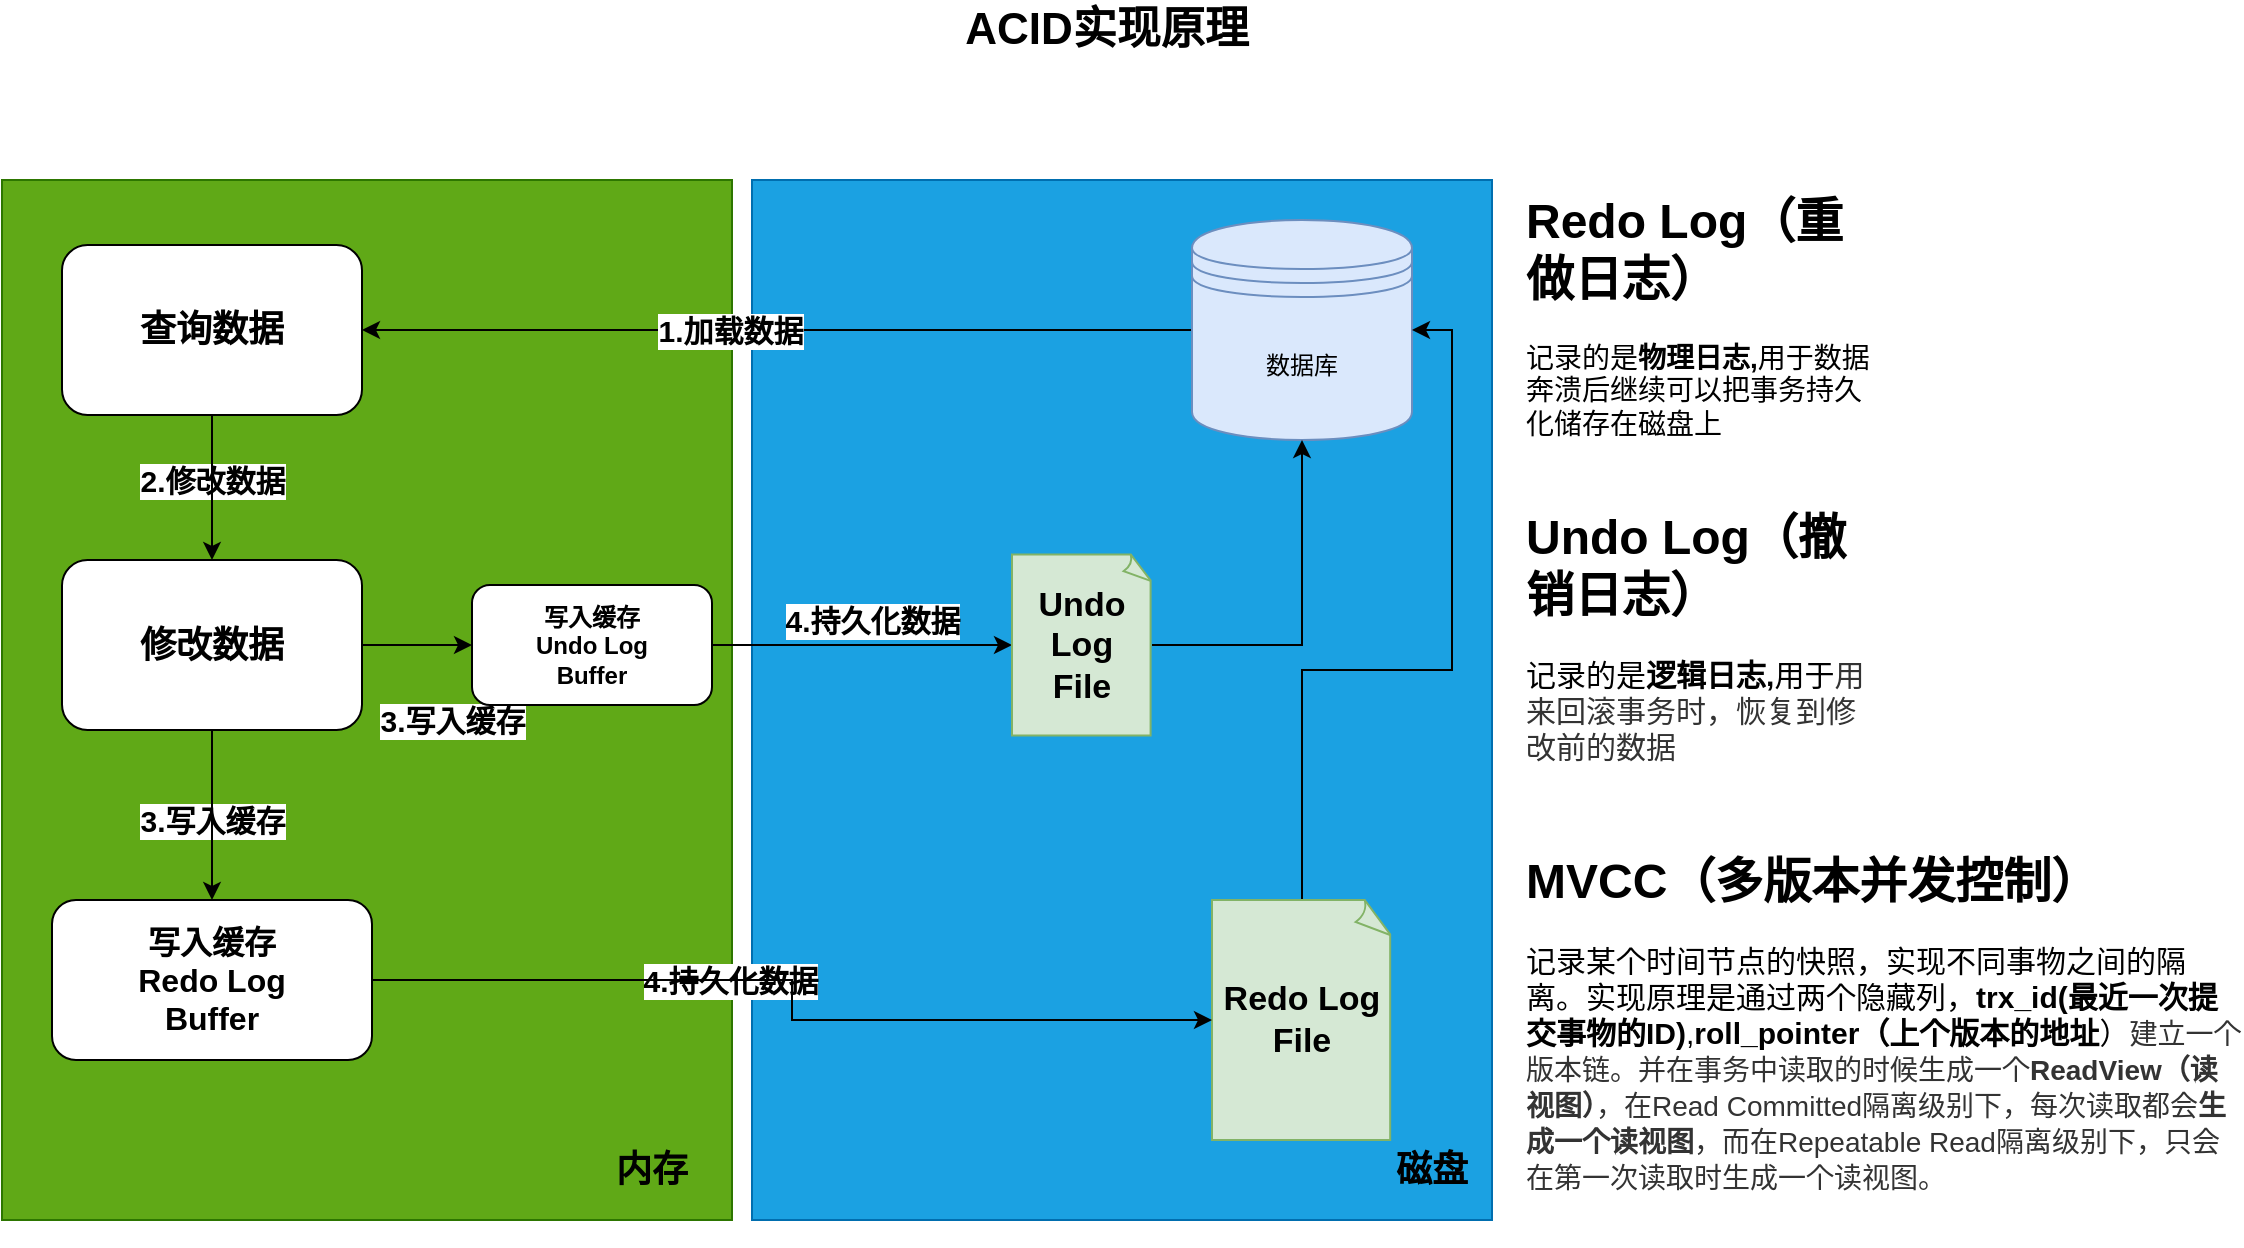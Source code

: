 <mxfile version="24.1.0" type="github">
  <diagram name="第 1 页" id="WCewRWauk1nVYLZJlhGb">
    <mxGraphModel dx="1562" dy="810" grid="1" gridSize="10" guides="1" tooltips="1" connect="1" arrows="1" fold="1" page="1" pageScale="1" pageWidth="1169" pageHeight="827" math="0" shadow="0">
      <root>
        <mxCell id="0" />
        <mxCell id="1" parent="0" />
        <mxCell id="nfzqInSNyX3scxHbq8X1-1" value="" style="rounded=0;whiteSpace=wrap;html=1;movable=1;resizable=1;rotatable=1;deletable=1;editable=1;locked=0;connectable=1;fillColor=#1ba1e2;fontColor=#ffffff;strokeColor=#006EAF;" vertex="1" parent="1">
          <mxGeometry x="415" y="110" width="370" height="520" as="geometry" />
        </mxCell>
        <mxCell id="nfzqInSNyX3scxHbq8X1-3" value="&lt;b&gt;&lt;font style=&quot;font-size: 22px;&quot;&gt;ACID实现原理&lt;/font&gt;&lt;/b&gt;" style="text;html=1;align=center;verticalAlign=middle;whiteSpace=wrap;rounded=0;" vertex="1" parent="1">
          <mxGeometry x="450" y="20" width="285" height="30" as="geometry" />
        </mxCell>
        <mxCell id="nfzqInSNyX3scxHbq8X1-4" value="&lt;h1 style=&quot;margin-top: 0px;&quot;&gt;Redo Log（重做日志）&lt;/h1&gt;&lt;p style=&quot;font-size: 14px;&quot;&gt;记录的是&lt;b&gt;物理日志,&lt;/b&gt;用于数据奔溃后继续可以把事务持久化储存在磁盘上&lt;/p&gt;" style="text;html=1;whiteSpace=wrap;overflow=hidden;rounded=0;" vertex="1" parent="1">
          <mxGeometry x="800" y="110" width="180" height="150" as="geometry" />
        </mxCell>
        <mxCell id="nfzqInSNyX3scxHbq8X1-5" value="" style="rounded=0;whiteSpace=wrap;html=1;movable=1;resizable=1;rotatable=1;deletable=1;editable=1;locked=0;connectable=1;fillColor=#60a917;fontColor=#ffffff;strokeColor=#2D7600;" vertex="1" parent="1">
          <mxGeometry x="40" y="110" width="365" height="520" as="geometry" />
        </mxCell>
        <mxCell id="nfzqInSNyX3scxHbq8X1-9" style="edgeStyle=orthogonalEdgeStyle;rounded=0;orthogonalLoop=1;jettySize=auto;html=1;entryX=1;entryY=0.5;entryDx=0;entryDy=0;" edge="1" parent="1" source="nfzqInSNyX3scxHbq8X1-6" target="nfzqInSNyX3scxHbq8X1-13">
          <mxGeometry relative="1" as="geometry">
            <mxPoint x="295" y="185" as="targetPoint" />
          </mxGeometry>
        </mxCell>
        <mxCell id="nfzqInSNyX3scxHbq8X1-12" value="&lt;b&gt;&lt;font style=&quot;font-size: 15px;&quot;&gt;1.加载数据&lt;/font&gt;&lt;/b&gt;" style="edgeLabel;html=1;align=center;verticalAlign=middle;resizable=0;points=[];" vertex="1" connectable="0" parent="nfzqInSNyX3scxHbq8X1-9">
          <mxGeometry x="-0.07" y="1" relative="1" as="geometry">
            <mxPoint x="-38" y="-1" as="offset" />
          </mxGeometry>
        </mxCell>
        <mxCell id="nfzqInSNyX3scxHbq8X1-22" value="&lt;b&gt;&lt;font style=&quot;font-size: 15px;&quot;&gt;4.持久化数据&lt;/font&gt;&lt;/b&gt;" style="edgeLabel;html=1;align=center;verticalAlign=middle;resizable=0;points=[];" vertex="1" connectable="0" parent="nfzqInSNyX3scxHbq8X1-9">
          <mxGeometry x="-0.07" y="1" relative="1" as="geometry">
            <mxPoint x="-38" y="324" as="offset" />
          </mxGeometry>
        </mxCell>
        <mxCell id="nfzqInSNyX3scxHbq8X1-30" value="&lt;b&gt;&lt;font style=&quot;font-size: 15px;&quot;&gt;2.修改数据&lt;/font&gt;&lt;/b&gt;" style="edgeLabel;html=1;align=center;verticalAlign=middle;resizable=0;points=[];" vertex="1" connectable="0" parent="nfzqInSNyX3scxHbq8X1-9">
          <mxGeometry x="-0.07" y="1" relative="1" as="geometry">
            <mxPoint x="-297" y="74" as="offset" />
          </mxGeometry>
        </mxCell>
        <mxCell id="nfzqInSNyX3scxHbq8X1-31" value="&lt;b&gt;&lt;font style=&quot;font-size: 15px;&quot;&gt;3.写入缓存&lt;/font&gt;&lt;/b&gt;" style="edgeLabel;html=1;align=center;verticalAlign=middle;resizable=0;points=[];" vertex="1" connectable="0" parent="nfzqInSNyX3scxHbq8X1-9">
          <mxGeometry x="-0.07" y="1" relative="1" as="geometry">
            <mxPoint x="-297" y="244" as="offset" />
          </mxGeometry>
        </mxCell>
        <mxCell id="nfzqInSNyX3scxHbq8X1-33" value="&lt;b&gt;&lt;font style=&quot;font-size: 15px;&quot;&gt;3.写入缓存&lt;/font&gt;&lt;/b&gt;" style="edgeLabel;html=1;align=center;verticalAlign=middle;resizable=0;points=[];" vertex="1" connectable="0" parent="nfzqInSNyX3scxHbq8X1-9">
          <mxGeometry x="-0.07" y="1" relative="1" as="geometry">
            <mxPoint x="-177" y="194" as="offset" />
          </mxGeometry>
        </mxCell>
        <mxCell id="nfzqInSNyX3scxHbq8X1-34" value="&lt;b&gt;&lt;font style=&quot;font-size: 15px;&quot;&gt;4.持久化数据&lt;/font&gt;&lt;/b&gt;" style="edgeLabel;html=1;align=center;verticalAlign=middle;resizable=0;points=[];" vertex="1" connectable="0" parent="nfzqInSNyX3scxHbq8X1-9">
          <mxGeometry x="-0.07" y="1" relative="1" as="geometry">
            <mxPoint x="33" y="144" as="offset" />
          </mxGeometry>
        </mxCell>
        <mxCell id="nfzqInSNyX3scxHbq8X1-6" value="数据库" style="shape=datastore;whiteSpace=wrap;html=1;rotation=0;fillColor=#dae8fc;strokeColor=#6c8ebf;" vertex="1" parent="1">
          <mxGeometry x="635" y="130" width="110" height="110" as="geometry" />
        </mxCell>
        <mxCell id="nfzqInSNyX3scxHbq8X1-7" value="&lt;b&gt;&lt;font style=&quot;font-size: 18px;&quot;&gt;内存&lt;/font&gt;&lt;/b&gt;" style="text;html=1;align=center;verticalAlign=middle;whiteSpace=wrap;rounded=0;movable=1;resizable=1;rotatable=1;deletable=1;editable=1;locked=0;connectable=1;" vertex="1" parent="1">
          <mxGeometry x="335" y="590" width="60" height="30" as="geometry" />
        </mxCell>
        <mxCell id="nfzqInSNyX3scxHbq8X1-8" value="&lt;b&gt;&lt;font style=&quot;font-size: 18px;&quot;&gt;磁盘&lt;/font&gt;&lt;/b&gt;" style="text;html=1;align=center;verticalAlign=middle;whiteSpace=wrap;rounded=0;movable=1;resizable=1;rotatable=1;deletable=1;editable=1;locked=0;connectable=1;" vertex="1" parent="1">
          <mxGeometry x="725" y="590" width="60" height="30" as="geometry" />
        </mxCell>
        <mxCell id="nfzqInSNyX3scxHbq8X1-21" style="edgeStyle=orthogonalEdgeStyle;rounded=0;orthogonalLoop=1;jettySize=auto;html=1;exitX=0.5;exitY=0;exitDx=0;exitDy=0;exitPerimeter=0;entryX=1;entryY=0.5;entryDx=0;entryDy=0;" edge="1" parent="1" source="nfzqInSNyX3scxHbq8X1-11" target="nfzqInSNyX3scxHbq8X1-6">
          <mxGeometry relative="1" as="geometry" />
        </mxCell>
        <mxCell id="nfzqInSNyX3scxHbq8X1-11" value="&lt;b style=&quot;font-size: 17px;&quot;&gt;&lt;font style=&quot;font-size: 17px;&quot;&gt;Redo Log&lt;/font&gt;&lt;/b&gt;&lt;div style=&quot;font-size: 17px;&quot;&gt;&lt;b style=&quot;&quot;&gt;&lt;font style=&quot;font-size: 17px;&quot;&gt;File&lt;/font&gt;&lt;/b&gt;&lt;/div&gt;" style="whiteSpace=wrap;html=1;shape=mxgraph.basic.document;fillColor=#d5e8d4;strokeColor=#82b366;" vertex="1" parent="1">
          <mxGeometry x="645" y="470" width="90" height="120" as="geometry" />
        </mxCell>
        <mxCell id="nfzqInSNyX3scxHbq8X1-16" style="edgeStyle=orthogonalEdgeStyle;rounded=0;orthogonalLoop=1;jettySize=auto;html=1;" edge="1" parent="1" source="nfzqInSNyX3scxHbq8X1-13" target="nfzqInSNyX3scxHbq8X1-15">
          <mxGeometry relative="1" as="geometry" />
        </mxCell>
        <mxCell id="nfzqInSNyX3scxHbq8X1-13" value="&lt;b&gt;&lt;font style=&quot;font-size: 18px;&quot;&gt;查询数据&lt;/font&gt;&lt;/b&gt;" style="rounded=1;whiteSpace=wrap;html=1;" vertex="1" parent="1">
          <mxGeometry x="70" y="142.5" width="150" height="85" as="geometry" />
        </mxCell>
        <mxCell id="nfzqInSNyX3scxHbq8X1-18" value="" style="edgeStyle=orthogonalEdgeStyle;rounded=0;orthogonalLoop=1;jettySize=auto;html=1;" edge="1" parent="1" source="nfzqInSNyX3scxHbq8X1-15" target="nfzqInSNyX3scxHbq8X1-17">
          <mxGeometry relative="1" as="geometry" />
        </mxCell>
        <mxCell id="nfzqInSNyX3scxHbq8X1-25" value="" style="edgeStyle=orthogonalEdgeStyle;rounded=0;orthogonalLoop=1;jettySize=auto;html=1;" edge="1" parent="1" source="nfzqInSNyX3scxHbq8X1-15" target="nfzqInSNyX3scxHbq8X1-24">
          <mxGeometry relative="1" as="geometry" />
        </mxCell>
        <mxCell id="nfzqInSNyX3scxHbq8X1-15" value="&lt;b&gt;&lt;font style=&quot;font-size: 18px;&quot;&gt;修改数据&lt;/font&gt;&lt;/b&gt;" style="rounded=1;whiteSpace=wrap;html=1;" vertex="1" parent="1">
          <mxGeometry x="70" y="300" width="150" height="85" as="geometry" />
        </mxCell>
        <mxCell id="nfzqInSNyX3scxHbq8X1-20" style="edgeStyle=orthogonalEdgeStyle;rounded=0;orthogonalLoop=1;jettySize=auto;html=1;" edge="1" parent="1" source="nfzqInSNyX3scxHbq8X1-17" target="nfzqInSNyX3scxHbq8X1-11">
          <mxGeometry relative="1" as="geometry" />
        </mxCell>
        <mxCell id="nfzqInSNyX3scxHbq8X1-17" value="&lt;b style=&quot;font-size: 16px;&quot;&gt;&lt;font style=&quot;font-size: 16px;&quot;&gt;写入缓存&lt;/font&gt;&lt;/b&gt;&lt;div style=&quot;font-size: 16px;&quot;&gt;&lt;b&gt;&lt;font style=&quot;font-size: 16px;&quot;&gt;Redo Log&lt;/font&gt;&lt;/b&gt;&lt;/div&gt;&lt;div style=&quot;font-size: 16px;&quot;&gt;&lt;b style=&quot;&quot;&gt;&lt;font style=&quot;font-size: 16px;&quot;&gt;Buffer&lt;/font&gt;&lt;/b&gt;&lt;/div&gt;" style="whiteSpace=wrap;html=1;rounded=1;" vertex="1" parent="1">
          <mxGeometry x="65" y="470" width="160" height="80" as="geometry" />
        </mxCell>
        <mxCell id="nfzqInSNyX3scxHbq8X1-26" style="edgeStyle=orthogonalEdgeStyle;rounded=0;orthogonalLoop=1;jettySize=auto;html=1;entryX=0;entryY=0.5;entryDx=0;entryDy=0;entryPerimeter=0;" edge="1" parent="1" source="nfzqInSNyX3scxHbq8X1-24" target="nfzqInSNyX3scxHbq8X1-27">
          <mxGeometry relative="1" as="geometry">
            <mxPoint x="525" y="343" as="targetPoint" />
          </mxGeometry>
        </mxCell>
        <mxCell id="nfzqInSNyX3scxHbq8X1-24" value="写入缓存&lt;div&gt;Undo Log&lt;/div&gt;&lt;div&gt;Buffer&lt;/div&gt;" style="whiteSpace=wrap;html=1;rounded=1;fontStyle=1" vertex="1" parent="1">
          <mxGeometry x="275" y="312.5" width="120" height="60" as="geometry" />
        </mxCell>
        <mxCell id="nfzqInSNyX3scxHbq8X1-28" style="edgeStyle=orthogonalEdgeStyle;rounded=0;orthogonalLoop=1;jettySize=auto;html=1;" edge="1" parent="1" source="nfzqInSNyX3scxHbq8X1-27" target="nfzqInSNyX3scxHbq8X1-6">
          <mxGeometry relative="1" as="geometry" />
        </mxCell>
        <mxCell id="nfzqInSNyX3scxHbq8X1-27" value="&lt;b style=&quot;font-size: 17px;&quot;&gt;&lt;font style=&quot;font-size: 17px;&quot;&gt;Undo Log&lt;/font&gt;&lt;/b&gt;&lt;div style=&quot;font-size: 17px;&quot;&gt;&lt;b style=&quot;&quot;&gt;&lt;font style=&quot;font-size: 17px;&quot;&gt;File&lt;/font&gt;&lt;/b&gt;&lt;/div&gt;" style="whiteSpace=wrap;html=1;shape=mxgraph.basic.document;fillColor=#d5e8d4;strokeColor=#82b366;" vertex="1" parent="1">
          <mxGeometry x="545" y="297.25" width="70" height="90.5" as="geometry" />
        </mxCell>
        <mxCell id="nfzqInSNyX3scxHbq8X1-35" value="&lt;h1 style=&quot;margin-top: 0px;&quot;&gt;Undo Log（撤销日志）&lt;/h1&gt;&lt;p style=&quot;font-size: 15px;&quot;&gt;记录的是&lt;b&gt;逻辑日志,&lt;/b&gt;用于&lt;span style=&quot;color: rgb(51, 51, 51); background-color: initial;&quot;&gt;&lt;font style=&quot;font-size: 15px;&quot;&gt;用来回滚事务时，恢复到修改前的数据&lt;/font&gt;&lt;/span&gt;&lt;/p&gt;" style="text;html=1;whiteSpace=wrap;overflow=hidden;rounded=0;" vertex="1" parent="1">
          <mxGeometry x="800" y="267.5" width="180" height="150" as="geometry" />
        </mxCell>
        <mxCell id="nfzqInSNyX3scxHbq8X1-37" value="&lt;h1 style=&quot;margin-top: 0px;&quot;&gt;MVCC（多版本并发控制）&lt;/h1&gt;&lt;p style=&quot;font-size: 15px;&quot;&gt;记录某个时间节点的快照，实现不同事物之间的隔离。实现原理是通过两个隐藏列，&lt;b&gt;trx_id(最近一次提交事物的ID)&lt;/b&gt;,&lt;b&gt;roll_pointer（上个版本的地址&lt;/b&gt;）&lt;span style=&quot;color: rgb(51, 51, 51); font-size: 14px; background-color: initial;&quot;&gt;建立一个版本链。并在事务中读取的时候生成一个&lt;b&gt;ReadView（读视图）&lt;/b&gt;，在Read Committed隔离级别下，每次读取都会&lt;b&gt;生成一个读视图&lt;/b&gt;，而在Repeatable Read隔离级别下，只会在第一次读取时生成一个读视图。&lt;/span&gt;&lt;/p&gt;" style="text;html=1;whiteSpace=wrap;overflow=hidden;rounded=0;" vertex="1" parent="1">
          <mxGeometry x="800" y="440" width="360" height="200" as="geometry" />
        </mxCell>
        <mxCell id="nfzqInSNyX3scxHbq8X1-38" style="edgeStyle=orthogonalEdgeStyle;rounded=0;orthogonalLoop=1;jettySize=auto;html=1;exitX=0.5;exitY=1;exitDx=0;exitDy=0;" edge="1" parent="1" source="nfzqInSNyX3scxHbq8X1-4" target="nfzqInSNyX3scxHbq8X1-4">
          <mxGeometry relative="1" as="geometry" />
        </mxCell>
      </root>
    </mxGraphModel>
  </diagram>
</mxfile>
